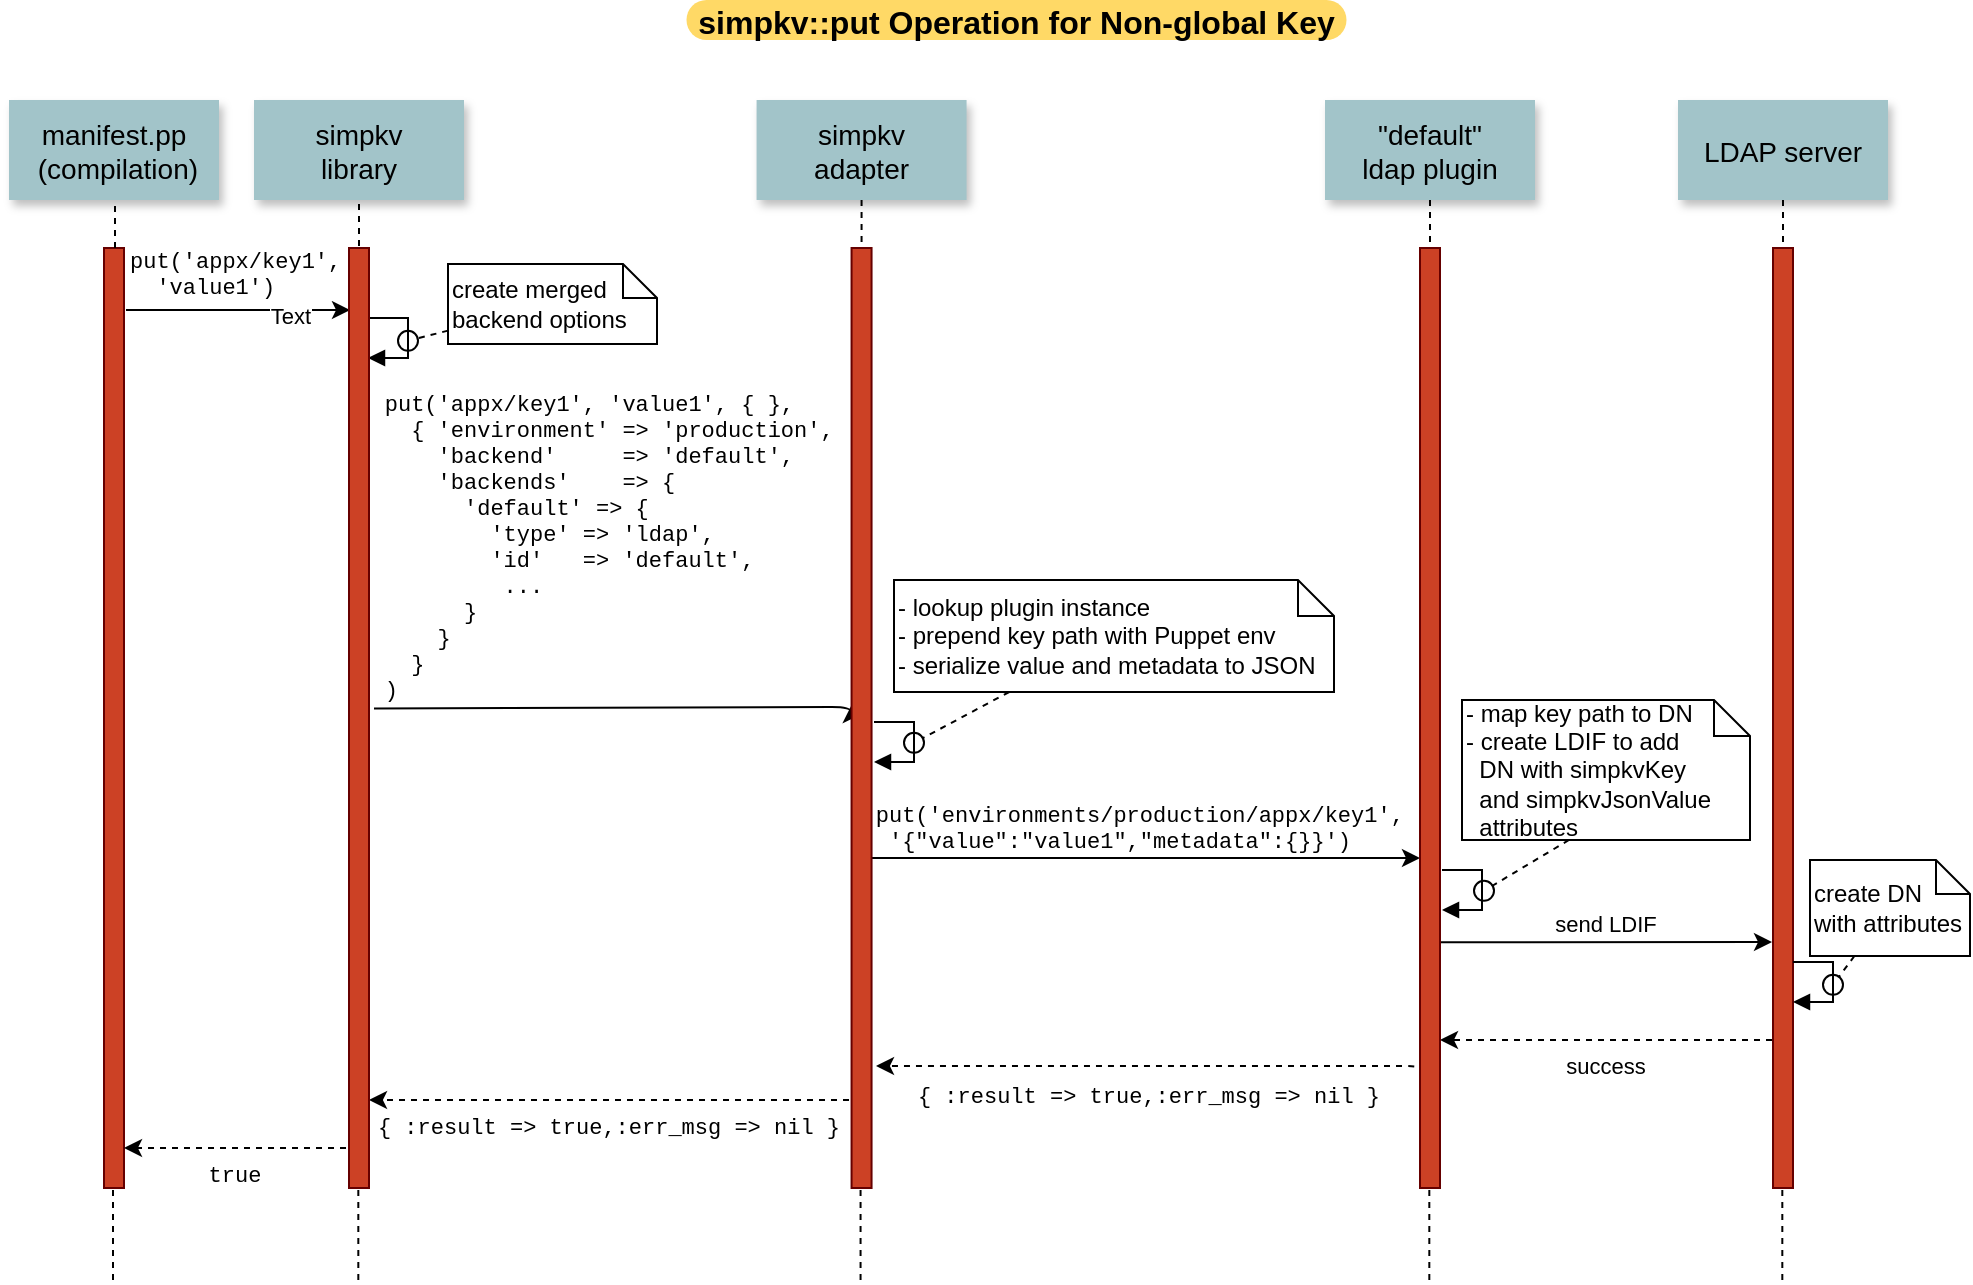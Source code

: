 <mxfile version="15.4.2" type="google"><diagram name="Page-1" id="9361dd3d-8414-5efd-6122-117bd74ce7a7"><mxGraphModel dx="1140" dy="624" grid="1" gridSize="10" guides="1" tooltips="1" connect="1" arrows="1" fold="1" page="1" pageScale="1.5" pageWidth="1400" pageHeight="850" background="#ffffff" math="0" shadow="0"><root><mxCell id="0"/><mxCell id="1" parent="0"/><mxCell id="71" value="simpkv::put Operation for Non-global Key" style="rounded=1;fontStyle=1;fillColor=#FFD966;strokeColor=none;autosize=1;arcSize=50;fontSize=16;" parent="1" vertex="1"><mxGeometry x="498.25" y="10" width="330" height="20" as="geometry"/></mxCell><mxCell id="2" value="" style="fillColor=#CC4125;strokeColor=#660000" parent="1" vertex="1"><mxGeometry x="207" y="134" width="10" height="470" as="geometry"/></mxCell><mxCell id="4" value="manifest.pp&#10; (compilation)" style="shadow=1;fillColor=#A2C4C9;strokeColor=none;fontSize=14;" parent="1" vertex="1"><mxGeometry x="159.5" y="60" width="105" height="50" as="geometry"/></mxCell><mxCell id="7" value="simpkv&#10;library" style="shadow=1;fillColor=#A2C4C9;strokeColor=none;fontSize=14;" parent="1" vertex="1"><mxGeometry x="282" y="60" width="105" height="50" as="geometry"/></mxCell><mxCell id="8" value="" style="edgeStyle=none;endArrow=none;dashed=1" parent="1" edge="1"><mxGeometry x="-13" y="2" width="100" height="100" as="geometry"><mxPoint x="334.5" y="112" as="sourcePoint"/><mxPoint x="334.5" y="136" as="targetPoint"/></mxGeometry></mxCell><mxCell id="9" value="put('appx/key1',&#10;  'value1')" style="edgeStyle=elbowEdgeStyle;elbow=vertical;verticalLabelPosition=top;verticalAlign=bottom;fontFamily=Courier New;align=left;" parent="1" edge="1"><mxGeometry x="1" y="2" width="100" height="100" as="geometry"><mxPoint x="218" y="165" as="sourcePoint"/><mxPoint x="330" y="165" as="targetPoint"/><mxPoint x="-56" y="-3" as="offset"/></mxGeometry></mxCell><mxCell id="iaXAh4WI95ZHeHScaNx--80" value="Text" style="edgeLabel;html=1;align=center;verticalAlign=middle;resizable=0;points=[];" vertex="1" connectable="0" parent="9"><mxGeometry relative="1" as="geometry"><mxPoint x="26" y="3" as="offset"/></mxGeometry></mxCell><mxCell id="15" value="simpkv&#10;adapter" style="shadow=1;fillColor=#A2C4C9;strokeColor=none;fontSize=14;" parent="1" vertex="1"><mxGeometry x="533.284" y="60" width="105" height="50" as="geometry"/></mxCell><mxCell id="16" value="" style="edgeStyle=none;endArrow=none;dashed=1;" parent="1" source="15" target="17" edge="1"><mxGeometry x="508.043" y="270" width="100" height="100" as="geometry"><mxPoint x="585.543" y="220.0" as="sourcePoint"/><mxPoint x="585.543" y="240.0" as="targetPoint"/></mxGeometry></mxCell><mxCell id="22" value="&quot;default&quot;&#10;ldap plugin" style="shadow=1;fillColor=#A2C4C9;strokeColor=none;fontSize=14;" parent="1" vertex="1"><mxGeometry x="817.5" y="60" width="105" height="50" as="geometry"/></mxCell><mxCell id="23" value="" style="edgeStyle=none;endArrow=none;dashed=1" parent="1" source="22" target="21" edge="1"><mxGeometry x="809.488" y="175.0" width="100" height="100" as="geometry"><mxPoint x="869.653" y="110" as="sourcePoint"/><mxPoint x="869.653" y="260" as="targetPoint"/></mxGeometry></mxCell><mxCell id="24" value="LDAP server" style="shadow=1;fillColor=#A2C4C9;strokeColor=none;fontSize=14;" parent="1" vertex="1"><mxGeometry x="994" y="60" width="105" height="50" as="geometry"/></mxCell><mxCell id="25" value="" style="edgeStyle=none;endArrow=none;dashed=1" parent="1" source="24" target="26" edge="1"><mxGeometry x="971.335" y="165" width="100" height="100" as="geometry"><mxPoint x="1046.259" y="110" as="sourcePoint"/><mxPoint x="1046.576" y="165" as="targetPoint"/></mxGeometry></mxCell><mxCell id="26" value="" style="fillColor=#CC4125;strokeColor=#660000" parent="1" vertex="1"><mxGeometry x="1041.5" y="134" width="10" height="470" as="geometry"/></mxCell><mxCell id="27" value="put('environments/production/appx/key1',&#10; '{&quot;value&quot;:&quot;value1&quot;,&quot;metadata&quot;:{}}')" style="elbow=vertical;verticalLabelPosition=top;verticalAlign=bottom;fontFamily=Courier New;align=left;labelBackgroundColor=none;" parent="1" edge="1"><mxGeometry width="100" height="100" as="geometry"><mxPoint x="590.78" y="439" as="sourcePoint"/><mxPoint x="865" y="439" as="targetPoint"/><mxPoint x="-137" as="offset"/></mxGeometry></mxCell><mxCell id="28" value="{ :result =&gt; true,:err_msg =&gt; nil }" style="elbow=vertical;dashed=1;verticalLabelPosition=bottom;verticalAlign=top;fontFamily=Courier New;" parent="1" edge="1"><mxGeometry x="358.5" y="492" width="100" height="100" as="geometry"><mxPoint x="579.5" y="560" as="sourcePoint"/><mxPoint x="339.5" y="560" as="targetPoint"/></mxGeometry></mxCell><mxCell id="34" value="send LDIF" style="edgeStyle=elbowEdgeStyle;elbow=vertical;verticalLabelPosition=top;verticalAlign=bottom;" parent="1" edge="1"><mxGeometry x="745" y="451.736" width="100" height="100" as="geometry"><mxPoint x="875" y="481.13" as="sourcePoint"/><mxPoint x="1041" y="481" as="targetPoint"/><Array as="points"/></mxGeometry></mxCell><mxCell id="35" value="success" style="edgeStyle=elbowEdgeStyle;elbow=vertical;dashed=1;verticalLabelPosition=bottom;verticalAlign=top" parent="1" edge="1"><mxGeometry x="755" y="510.653" width="100" height="100" as="geometry"><mxPoint x="1041" y="530" as="sourcePoint"/><mxPoint x="875" y="530.047" as="targetPoint"/><Array as="points"/></mxGeometry></mxCell><mxCell id="40" value="create merged backend options " style="shape=note;align=left;whiteSpace=wrap;fontSize=12;size=17;" parent="1" vertex="1"><mxGeometry x="379" y="142" width="104.5" height="40" as="geometry"/></mxCell><mxCell id="41" value="" style="edgeStyle=none;endArrow=none;dashed=1" parent="1" source="40" target="39" edge="1"><mxGeometry x="1017" y="185" width="100" height="100" as="geometry"><mxPoint x="384.074" y="185" as="sourcePoint"/><mxPoint x="1117" y="185" as="targetPoint"/></mxGeometry></mxCell><mxCell id="52" value="" style="edgeStyle=none;endArrow=none;dashed=1;entryX=0.25;entryY=1;entryDx=0;entryDy=0;" parent="1" edge="1"><mxGeometry x="365.731" y="488.697" width="100" height="100" as="geometry"><mxPoint x="334.16" y="650" as="sourcePoint"/><mxPoint x="334.16" y="602.0" as="targetPoint"/></mxGeometry></mxCell><mxCell id="39" value="" style="ellipse;fillColor=none" parent="1" vertex="1"><mxGeometry x="354.0" y="175.394" width="10.0" height="10" as="geometry"/></mxCell><mxCell id="PjJL2SfYMkZZkFm_5Wke-99" value="" style="edgeStyle=orthogonalEdgeStyle;html=1;align=left;spacingLeft=2;endArrow=block;rounded=0;entryX=1;entryY=0;" parent="1" edge="1"><mxGeometry x="151.5" y="26" as="geometry"><mxPoint x="339" y="169" as="sourcePoint"/><Array as="points"><mxPoint x="359" y="169"/></Array><mxPoint x="339" y="189" as="targetPoint"/></mxGeometry></mxCell><mxCell id="PjJL2SfYMkZZkFm_5Wke-104" value="- lookup plugin instance&#10;- prepend key path with Puppet env&#10;- serialize value and metadata to JSON" style="shape=note;align=left;whiteSpace=wrap;fontSize=12;size=18;" parent="1" vertex="1"><mxGeometry x="602" y="300" width="220" height="56" as="geometry"/></mxCell><mxCell id="PjJL2SfYMkZZkFm_5Wke-105" value="" style="edgeStyle=none;endArrow=none;dashed=1" parent="1" source="PjJL2SfYMkZZkFm_5Wke-104" target="PjJL2SfYMkZZkFm_5Wke-106" edge="1"><mxGeometry x="1260" y="407" width="100" height="100" as="geometry"><mxPoint x="627.074" y="407" as="sourcePoint"/><mxPoint x="1360" y="407" as="targetPoint"/></mxGeometry></mxCell><mxCell id="PjJL2SfYMkZZkFm_5Wke-106" value="" style="ellipse;fillColor=none" parent="1" vertex="1"><mxGeometry x="607.0" y="376.394" width="10.0" height="10" as="geometry"/></mxCell><mxCell id="PjJL2SfYMkZZkFm_5Wke-107" value="" style="edgeStyle=orthogonalEdgeStyle;html=1;align=left;spacingLeft=2;endArrow=block;rounded=0;entryX=1;entryY=0;" parent="1" edge="1"><mxGeometry x="146.5" y="60" as="geometry"><mxPoint x="592" y="371" as="sourcePoint"/><Array as="points"><mxPoint x="612" y="371"/></Array><mxPoint x="592" y="391" as="targetPoint"/></mxGeometry></mxCell><mxCell id="h_446JqNxGpwCYfAV-Q8-74" value="- map key path to DN&#10;- create LDIF to add&#10;  DN with simpkvKey  &#10;  and simpkvJsonValue &#10;  attributes" style="shape=note;align=left;whiteSpace=wrap;fontSize=12;size=18;" parent="1" vertex="1"><mxGeometry x="886" y="360" width="144" height="70" as="geometry"/></mxCell><mxCell id="h_446JqNxGpwCYfAV-Q8-75" value="" style="ellipse;fillColor=none" parent="1" vertex="1"><mxGeometry x="892.0" y="450.394" width="10.0" height="10" as="geometry"/></mxCell><mxCell id="h_446JqNxGpwCYfAV-Q8-76" value="" style="edgeStyle=orthogonalEdgeStyle;html=1;align=left;spacingLeft=2;endArrow=block;rounded=0;entryX=1;entryY=0;" parent="1" edge="1"><mxGeometry x="175.5" y="60" as="geometry"><mxPoint x="876" y="445" as="sourcePoint"/><Array as="points"><mxPoint x="896" y="445"/></Array><mxPoint x="876" y="465" as="targetPoint"/></mxGeometry></mxCell><mxCell id="h_446JqNxGpwCYfAV-Q8-78" value="" style="edgeStyle=none;endArrow=none;dashed=1" parent="1" edge="1"><mxGeometry x="1547.78" y="481" width="100" height="100" as="geometry"><mxPoint x="939.48" y="430" as="sourcePoint"/><mxPoint x="901" y="453" as="targetPoint"/></mxGeometry></mxCell><mxCell id="h_446JqNxGpwCYfAV-Q8-79" value="create DN&#10;with attributes" style="shape=note;align=left;whiteSpace=wrap;fontSize=12;size=17;" parent="1" vertex="1"><mxGeometry x="1060" y="440" width="80" height="48" as="geometry"/></mxCell><mxCell id="h_446JqNxGpwCYfAV-Q8-80" value="" style="edgeStyle=none;endArrow=none;dashed=1" parent="1" source="h_446JqNxGpwCYfAV-Q8-79" target="h_446JqNxGpwCYfAV-Q8-81" edge="1"><mxGeometry x="1729.5" y="507" width="100" height="100" as="geometry"><mxPoint x="1096.574" y="507" as="sourcePoint"/><mxPoint x="1829.5" y="507" as="targetPoint"/></mxGeometry></mxCell><mxCell id="h_446JqNxGpwCYfAV-Q8-81" value="" style="ellipse;fillColor=none" parent="1" vertex="1"><mxGeometry x="1066.5" y="497.394" width="10.0" height="10" as="geometry"/></mxCell><mxCell id="h_446JqNxGpwCYfAV-Q8-82" value="" style="edgeStyle=orthogonalEdgeStyle;html=1;align=left;spacingLeft=2;endArrow=block;rounded=0;entryX=1;entryY=0;" parent="1" edge="1"><mxGeometry x="175.5" y="60" as="geometry"><mxPoint x="1051.5" y="491" as="sourcePoint"/><Array as="points"><mxPoint x="1071.5" y="491"/></Array><mxPoint x="1051.5" y="511" as="targetPoint"/></mxGeometry></mxCell><mxCell id="h_446JqNxGpwCYfAV-Q8-83" value="{ :result =&gt; true,:err_msg =&gt; nil }" style="edgeStyle=elbowEdgeStyle;elbow=vertical;dashed=1;verticalLabelPosition=bottom;verticalAlign=top;fontFamily=Courier New;exitX=0.1;exitY=0.877;exitDx=0;exitDy=0;exitPerimeter=0;" parent="1" edge="1" source="21"><mxGeometry x="612" y="475" width="100" height="100" as="geometry"><mxPoint x="860" y="543" as="sourcePoint"/><mxPoint x="593" y="543" as="targetPoint"/><Array as="points"><mxPoint x="655" y="543"/></Array></mxGeometry></mxCell><mxCell id="h_446JqNxGpwCYfAV-Q8-85" value="true" style="elbow=vertical;dashed=1;verticalLabelPosition=bottom;verticalAlign=top;fontFamily=Courier New;exitX=0.15;exitY=0.957;exitDx=0;exitDy=0;exitPerimeter=0;" parent="1" edge="1"><mxGeometry x="37.5" y="560.653" width="100" height="100" as="geometry"><mxPoint x="328" y="584" as="sourcePoint"/><mxPoint x="217" y="584" as="targetPoint"/></mxGeometry></mxCell><mxCell id="h_446JqNxGpwCYfAV-Q8-89" value="" style="edgeStyle=none;endArrow=none;dashed=1;entryX=0.25;entryY=1;entryDx=0;entryDy=0;" parent="1" edge="1"><mxGeometry x="243.071" y="488.697" width="100" height="100" as="geometry"><mxPoint x="211.5" y="650" as="sourcePoint"/><mxPoint x="211.5" y="602" as="targetPoint"/></mxGeometry></mxCell><mxCell id="h_446JqNxGpwCYfAV-Q8-90" value="" style="edgeStyle=none;endArrow=none;dashed=1;entryX=0.25;entryY=1;entryDx=0;entryDy=0;" parent="1" edge="1"><mxGeometry x="616.851" y="488.697" width="100" height="100" as="geometry"><mxPoint x="585.28" y="650" as="sourcePoint"/><mxPoint x="585.28" y="602.0" as="targetPoint"/></mxGeometry></mxCell><mxCell id="h_446JqNxGpwCYfAV-Q8-92" value="" style="edgeStyle=none;endArrow=none;dashed=1;entryX=0.25;entryY=1;entryDx=0;entryDy=0;" parent="1" edge="1"><mxGeometry x="901.231" y="488.697" width="100" height="100" as="geometry"><mxPoint x="869.66" y="650" as="sourcePoint"/><mxPoint x="869.66" y="602.0" as="targetPoint"/></mxGeometry></mxCell><mxCell id="h_446JqNxGpwCYfAV-Q8-93" value="" style="edgeStyle=none;endArrow=none;dashed=1;entryX=0.25;entryY=1;entryDx=0;entryDy=0;" parent="1" edge="1"><mxGeometry x="1077.731" y="488.697" width="100" height="100" as="geometry"><mxPoint x="1046.16" y="650" as="sourcePoint"/><mxPoint x="1046.16" y="602.0" as="targetPoint"/></mxGeometry></mxCell><mxCell id="6" value="" style="fillColor=#CC4125;strokeColor=#660000" parent="1" vertex="1"><mxGeometry x="329.5" y="134" width="10" height="470" as="geometry"/></mxCell><mxCell id="iaXAh4WI95ZHeHScaNx--72" value="put('appx/key1', 'value1', { }, &#10;  { 'environment' =&gt; 'production',&#10;    'backend'     =&gt; 'default',&#10;    'backends'    =&gt; {&#10;      'default' =&gt; {&#10;        'type' =&gt; 'ldap',&#10;        'id'   =&gt; 'default',&#10;         ...&#10;      }&#10;    }&#10;  }&#10;)" style="edgeStyle=elbowEdgeStyle;elbow=vertical;verticalLabelPosition=top;verticalAlign=bottom;align=left;exitX=1.25;exitY=0.475;exitDx=0;exitDy=0;entryX=-0.396;entryY=0.436;entryDx=0;entryDy=0;entryPerimeter=0;fontFamily=Courier New;exitPerimeter=0;labelBackgroundColor=none;" edge="1" parent="1"><mxGeometry x="-18" y="-37" width="100" height="100" as="geometry"><mxPoint x="342" y="364.215" as="sourcePoint"/><mxPoint x="580.78" y="362.5" as="targetPoint"/><Array as="points"/><mxPoint x="-116" as="offset"/></mxGeometry></mxCell><mxCell id="17" value="" style="fillColor=#CC4125;strokeColor=#660000" parent="1" vertex="1"><mxGeometry x="580.78" y="134" width="10" height="470" as="geometry"/></mxCell><mxCell id="21" value="" style="fillColor=#CC4125;strokeColor=#660000" parent="1" vertex="1"><mxGeometry x="865" y="134" width="10" height="470" as="geometry"/></mxCell><mxCell id="iaXAh4WI95ZHeHScaNx--79" value="" style="edgeStyle=none;endArrow=none;dashed=1" edge="1" parent="1"><mxGeometry x="-135" y="3" width="100" height="100" as="geometry"><mxPoint x="212.5" y="113" as="sourcePoint"/><mxPoint x="212.5" y="137" as="targetPoint"/></mxGeometry></mxCell></root></mxGraphModel></diagram></mxfile>